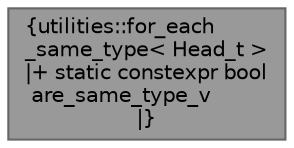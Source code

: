 digraph "utilities::for_each_same_type&lt; Head_t &gt;"
{
 // INTERACTIVE_SVG=YES
 // LATEX_PDF_SIZE
  bgcolor="transparent";
  edge [fontname=Helvetica,fontsize=10,labelfontname=Helvetica,labelfontsize=10];
  node [fontname=Helvetica,fontsize=10,shape=box,height=0.2,width=0.4];
  Node1 [label="{utilities::for_each\l_same_type\< Head_t \>\n|+ static constexpr bool\l are_same_type_v\l|}",height=0.2,width=0.4,color="gray40", fillcolor="grey60", style="filled", fontcolor="black",tooltip=" "];
}
